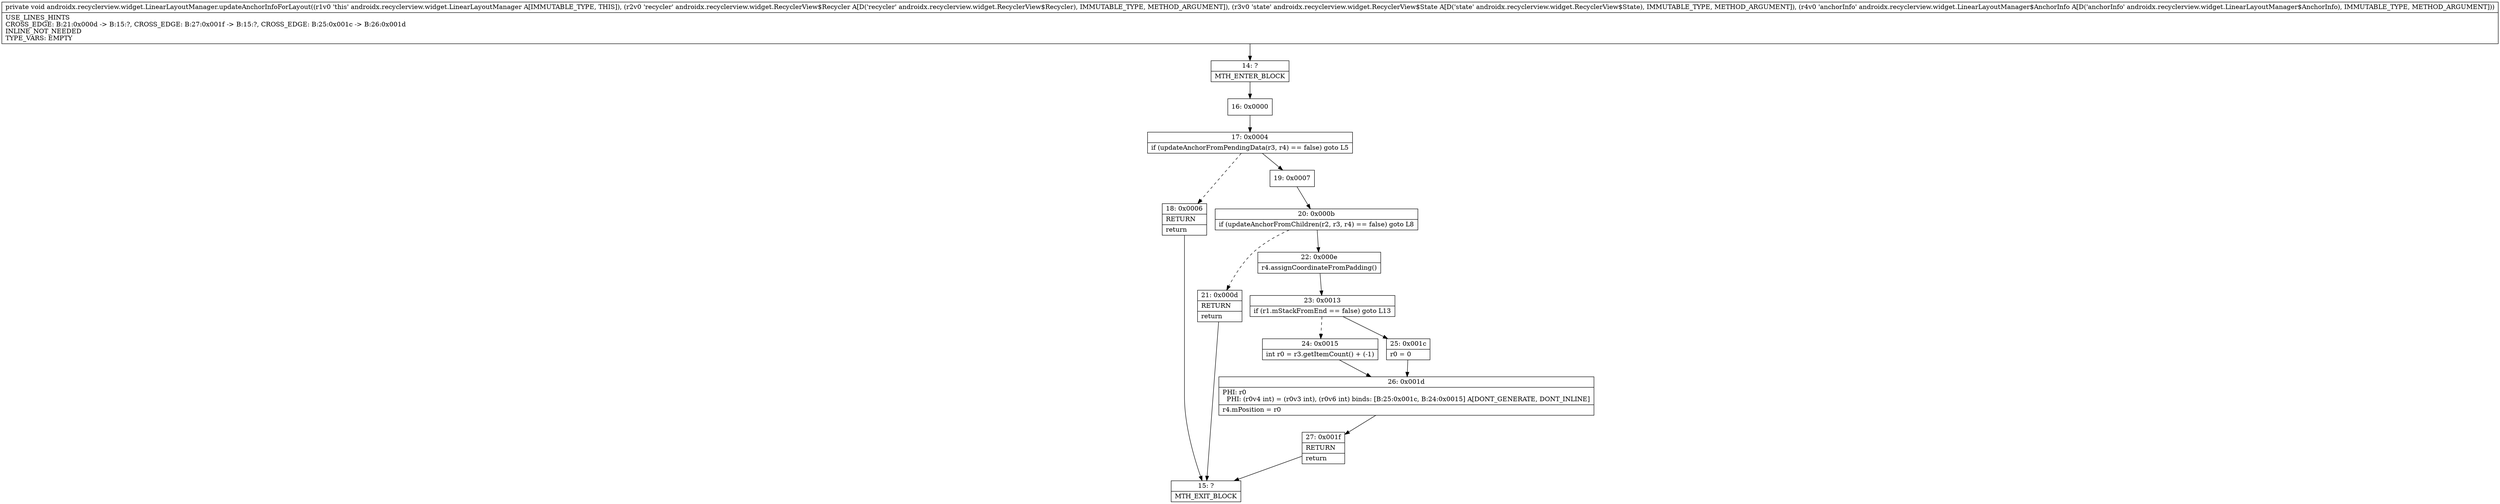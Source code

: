 digraph "CFG forandroidx.recyclerview.widget.LinearLayoutManager.updateAnchorInfoForLayout(Landroidx\/recyclerview\/widget\/RecyclerView$Recycler;Landroidx\/recyclerview\/widget\/RecyclerView$State;Landroidx\/recyclerview\/widget\/LinearLayoutManager$AnchorInfo;)V" {
Node_14 [shape=record,label="{14\:\ ?|MTH_ENTER_BLOCK\l}"];
Node_16 [shape=record,label="{16\:\ 0x0000}"];
Node_17 [shape=record,label="{17\:\ 0x0004|if (updateAnchorFromPendingData(r3, r4) == false) goto L5\l}"];
Node_18 [shape=record,label="{18\:\ 0x0006|RETURN\l|return\l}"];
Node_15 [shape=record,label="{15\:\ ?|MTH_EXIT_BLOCK\l}"];
Node_19 [shape=record,label="{19\:\ 0x0007}"];
Node_20 [shape=record,label="{20\:\ 0x000b|if (updateAnchorFromChildren(r2, r3, r4) == false) goto L8\l}"];
Node_21 [shape=record,label="{21\:\ 0x000d|RETURN\l|return\l}"];
Node_22 [shape=record,label="{22\:\ 0x000e|r4.assignCoordinateFromPadding()\l}"];
Node_23 [shape=record,label="{23\:\ 0x0013|if (r1.mStackFromEnd == false) goto L13\l}"];
Node_24 [shape=record,label="{24\:\ 0x0015|int r0 = r3.getItemCount() + (\-1)\l}"];
Node_26 [shape=record,label="{26\:\ 0x001d|PHI: r0 \l  PHI: (r0v4 int) = (r0v3 int), (r0v6 int) binds: [B:25:0x001c, B:24:0x0015] A[DONT_GENERATE, DONT_INLINE]\l|r4.mPosition = r0\l}"];
Node_27 [shape=record,label="{27\:\ 0x001f|RETURN\l|return\l}"];
Node_25 [shape=record,label="{25\:\ 0x001c|r0 = 0\l}"];
MethodNode[shape=record,label="{private void androidx.recyclerview.widget.LinearLayoutManager.updateAnchorInfoForLayout((r1v0 'this' androidx.recyclerview.widget.LinearLayoutManager A[IMMUTABLE_TYPE, THIS]), (r2v0 'recycler' androidx.recyclerview.widget.RecyclerView$Recycler A[D('recycler' androidx.recyclerview.widget.RecyclerView$Recycler), IMMUTABLE_TYPE, METHOD_ARGUMENT]), (r3v0 'state' androidx.recyclerview.widget.RecyclerView$State A[D('state' androidx.recyclerview.widget.RecyclerView$State), IMMUTABLE_TYPE, METHOD_ARGUMENT]), (r4v0 'anchorInfo' androidx.recyclerview.widget.LinearLayoutManager$AnchorInfo A[D('anchorInfo' androidx.recyclerview.widget.LinearLayoutManager$AnchorInfo), IMMUTABLE_TYPE, METHOD_ARGUMENT]))  | USE_LINES_HINTS\lCROSS_EDGE: B:21:0x000d \-\> B:15:?, CROSS_EDGE: B:27:0x001f \-\> B:15:?, CROSS_EDGE: B:25:0x001c \-\> B:26:0x001d\lINLINE_NOT_NEEDED\lTYPE_VARS: EMPTY\l}"];
MethodNode -> Node_14;Node_14 -> Node_16;
Node_16 -> Node_17;
Node_17 -> Node_18[style=dashed];
Node_17 -> Node_19;
Node_18 -> Node_15;
Node_19 -> Node_20;
Node_20 -> Node_21[style=dashed];
Node_20 -> Node_22;
Node_21 -> Node_15;
Node_22 -> Node_23;
Node_23 -> Node_24[style=dashed];
Node_23 -> Node_25;
Node_24 -> Node_26;
Node_26 -> Node_27;
Node_27 -> Node_15;
Node_25 -> Node_26;
}

